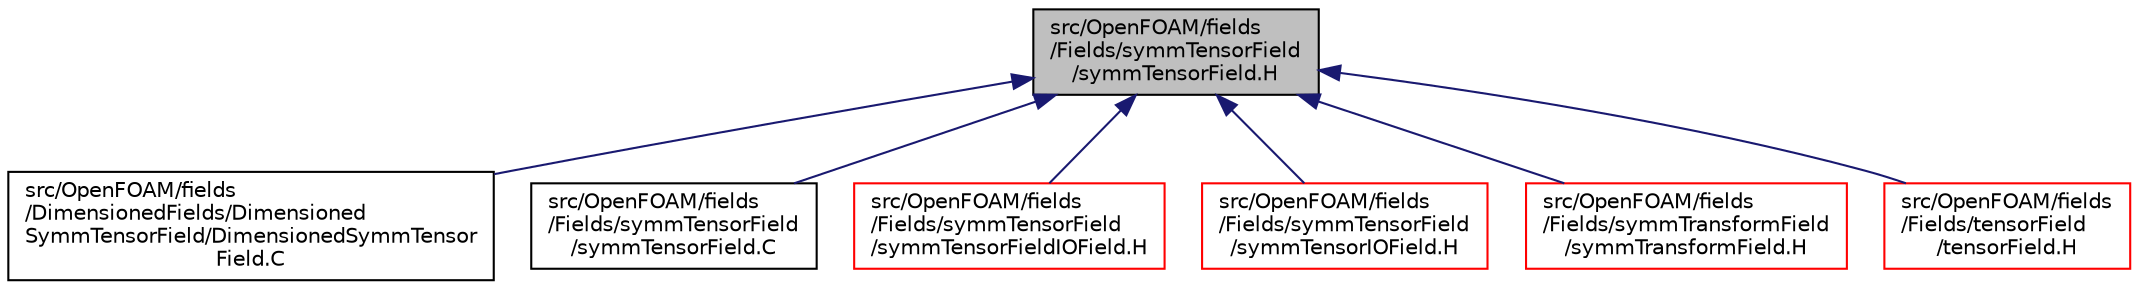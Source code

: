 digraph "src/OpenFOAM/fields/Fields/symmTensorField/symmTensorField.H"
{
  bgcolor="transparent";
  edge [fontname="Helvetica",fontsize="10",labelfontname="Helvetica",labelfontsize="10"];
  node [fontname="Helvetica",fontsize="10",shape=record];
  Node1 [label="src/OpenFOAM/fields\l/Fields/symmTensorField\l/symmTensorField.H",height=0.2,width=0.4,color="black", fillcolor="grey75", style="filled", fontcolor="black"];
  Node1 -> Node2 [dir="back",color="midnightblue",fontsize="10",style="solid",fontname="Helvetica"];
  Node2 [label="src/OpenFOAM/fields\l/DimensionedFields/Dimensioned\lSymmTensorField/DimensionedSymmTensor\lField.C",height=0.2,width=0.4,color="black",URL="$a07903.html"];
  Node1 -> Node3 [dir="back",color="midnightblue",fontsize="10",style="solid",fontname="Helvetica"];
  Node3 [label="src/OpenFOAM/fields\l/Fields/symmTensorField\l/symmTensorField.C",height=0.2,width=0.4,color="black",URL="$a07980.html"];
  Node1 -> Node4 [dir="back",color="midnightblue",fontsize="10",style="solid",fontname="Helvetica"];
  Node4 [label="src/OpenFOAM/fields\l/Fields/symmTensorField\l/symmTensorFieldIOField.H",height=0.2,width=0.4,color="red",URL="$a07983.html"];
  Node1 -> Node5 [dir="back",color="midnightblue",fontsize="10",style="solid",fontname="Helvetica"];
  Node5 [label="src/OpenFOAM/fields\l/Fields/symmTensorField\l/symmTensorIOField.H",height=0.2,width=0.4,color="red",URL="$a07985.html"];
  Node1 -> Node6 [dir="back",color="midnightblue",fontsize="10",style="solid",fontname="Helvetica"];
  Node6 [label="src/OpenFOAM/fields\l/Fields/symmTransformField\l/symmTransformField.H",height=0.2,width=0.4,color="red",URL="$a07987.html"];
  Node1 -> Node7 [dir="back",color="midnightblue",fontsize="10",style="solid",fontname="Helvetica"];
  Node7 [label="src/OpenFOAM/fields\l/Fields/tensorField\l/tensorField.H",height=0.2,width=0.4,color="red",URL="$a07989.html"];
}
